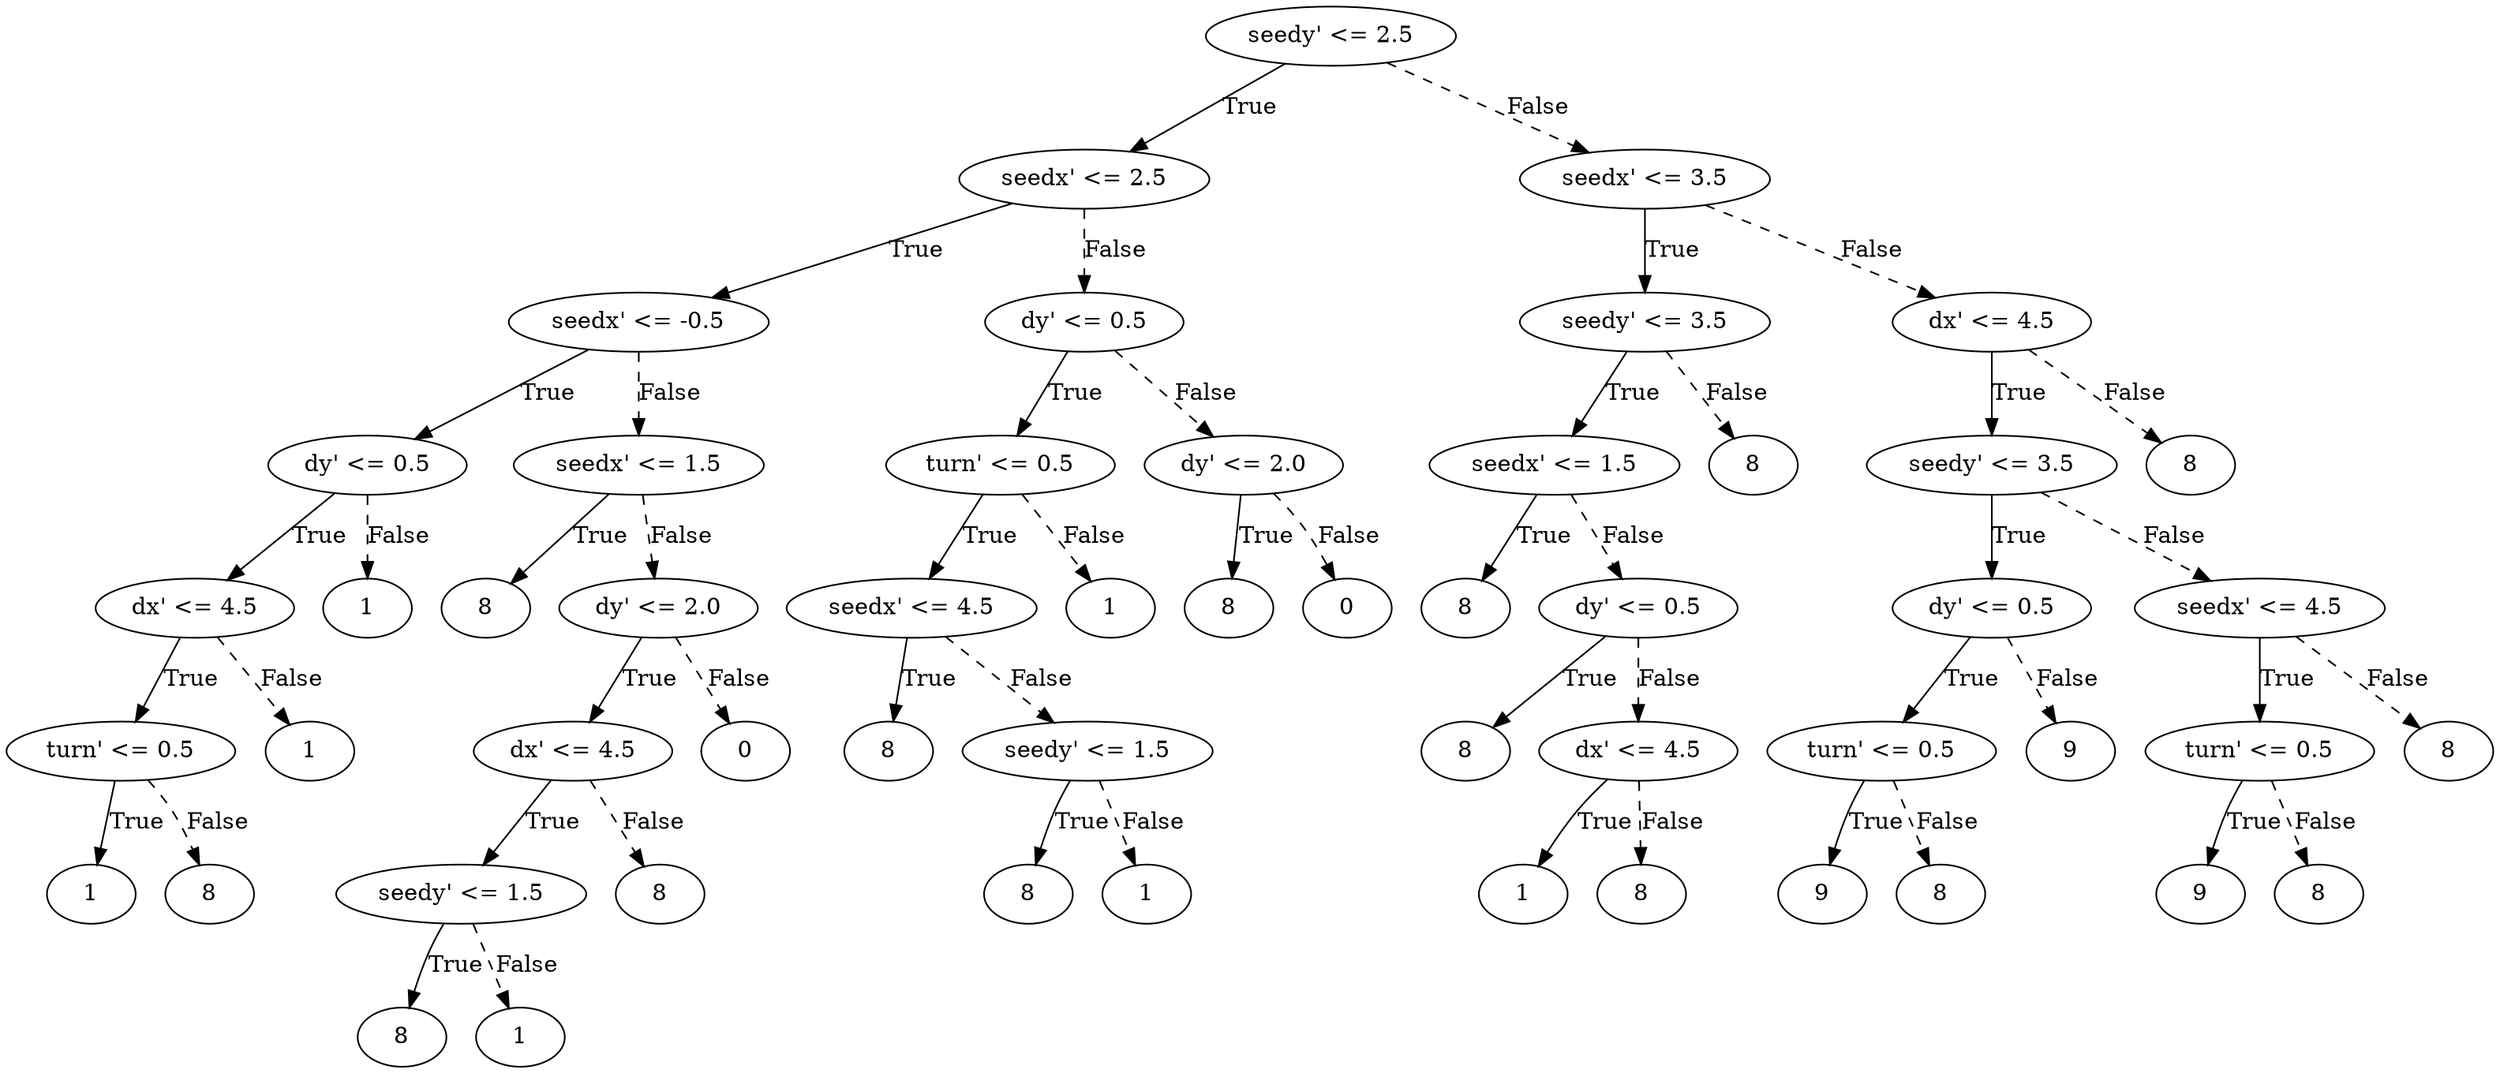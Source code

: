 digraph {
0 [label="seedy' <= 2.5"];
1 [label="seedx' <= 2.5"];
2 [label="seedx' <= -0.5"];
3 [label="dy' <= 0.5"];
4 [label="dx' <= 4.5"];
5 [label="turn' <= 0.5"];
6 [label="1"];
5 -> 6 [label="True"];
7 [label="8"];
5 -> 7 [style="dashed", label="False"];
4 -> 5 [label="True"];
8 [label="1"];
4 -> 8 [style="dashed", label="False"];
3 -> 4 [label="True"];
9 [label="1"];
3 -> 9 [style="dashed", label="False"];
2 -> 3 [label="True"];
10 [label="seedx' <= 1.5"];
11 [label="8"];
10 -> 11 [label="True"];
12 [label="dy' <= 2.0"];
13 [label="dx' <= 4.5"];
14 [label="seedy' <= 1.5"];
15 [label="8"];
14 -> 15 [label="True"];
16 [label="1"];
14 -> 16 [style="dashed", label="False"];
13 -> 14 [label="True"];
17 [label="8"];
13 -> 17 [style="dashed", label="False"];
12 -> 13 [label="True"];
18 [label="0"];
12 -> 18 [style="dashed", label="False"];
10 -> 12 [style="dashed", label="False"];
2 -> 10 [style="dashed", label="False"];
1 -> 2 [label="True"];
19 [label="dy' <= 0.5"];
20 [label="turn' <= 0.5"];
21 [label="seedx' <= 4.5"];
22 [label="8"];
21 -> 22 [label="True"];
23 [label="seedy' <= 1.5"];
24 [label="8"];
23 -> 24 [label="True"];
25 [label="1"];
23 -> 25 [style="dashed", label="False"];
21 -> 23 [style="dashed", label="False"];
20 -> 21 [label="True"];
26 [label="1"];
20 -> 26 [style="dashed", label="False"];
19 -> 20 [label="True"];
27 [label="dy' <= 2.0"];
28 [label="8"];
27 -> 28 [label="True"];
29 [label="0"];
27 -> 29 [style="dashed", label="False"];
19 -> 27 [style="dashed", label="False"];
1 -> 19 [style="dashed", label="False"];
0 -> 1 [label="True"];
30 [label="seedx' <= 3.5"];
31 [label="seedy' <= 3.5"];
32 [label="seedx' <= 1.5"];
33 [label="8"];
32 -> 33 [label="True"];
34 [label="dy' <= 0.5"];
35 [label="8"];
34 -> 35 [label="True"];
36 [label="dx' <= 4.5"];
37 [label="1"];
36 -> 37 [label="True"];
38 [label="8"];
36 -> 38 [style="dashed", label="False"];
34 -> 36 [style="dashed", label="False"];
32 -> 34 [style="dashed", label="False"];
31 -> 32 [label="True"];
39 [label="8"];
31 -> 39 [style="dashed", label="False"];
30 -> 31 [label="True"];
40 [label="dx' <= 4.5"];
41 [label="seedy' <= 3.5"];
42 [label="dy' <= 0.5"];
43 [label="turn' <= 0.5"];
44 [label="9"];
43 -> 44 [label="True"];
45 [label="8"];
43 -> 45 [style="dashed", label="False"];
42 -> 43 [label="True"];
46 [label="9"];
42 -> 46 [style="dashed", label="False"];
41 -> 42 [label="True"];
47 [label="seedx' <= 4.5"];
48 [label="turn' <= 0.5"];
49 [label="9"];
48 -> 49 [label="True"];
50 [label="8"];
48 -> 50 [style="dashed", label="False"];
47 -> 48 [label="True"];
51 [label="8"];
47 -> 51 [style="dashed", label="False"];
41 -> 47 [style="dashed", label="False"];
40 -> 41 [label="True"];
52 [label="8"];
40 -> 52 [style="dashed", label="False"];
30 -> 40 [style="dashed", label="False"];
0 -> 30 [style="dashed", label="False"];

}